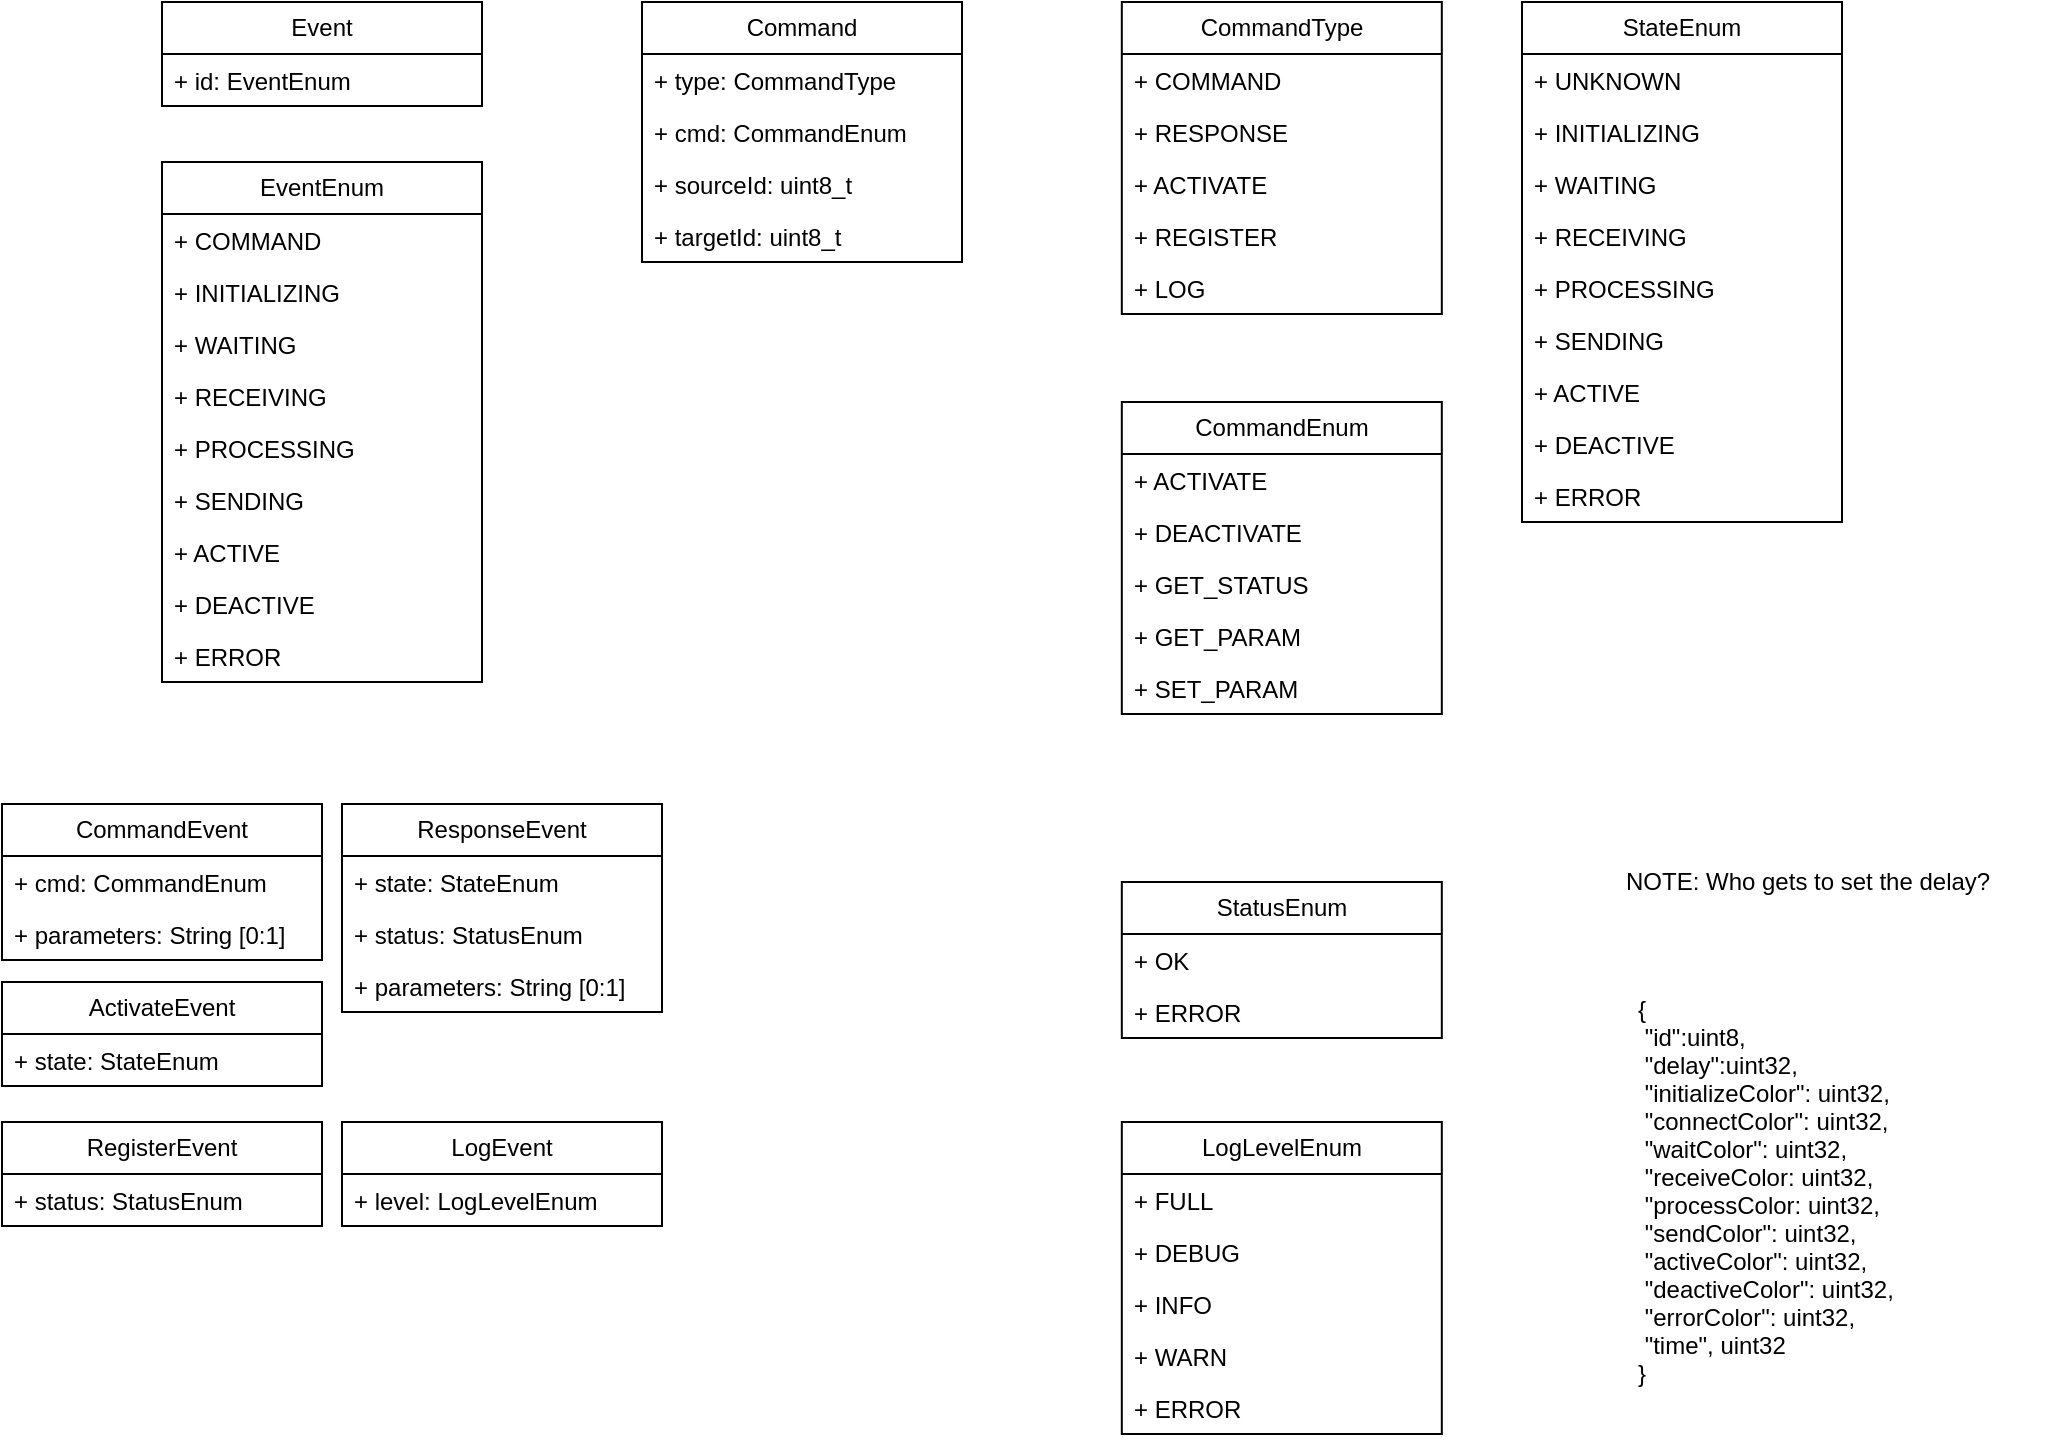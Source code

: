 <mxfile version="22.1.5" type="device" pages="2">
  <diagram name="Activity Diagram" id="RTFwf7E1RAXdcSx1h-v_">
    <mxGraphModel dx="2534" dy="758" grid="1" gridSize="10" guides="1" tooltips="1" connect="1" arrows="1" fold="1" page="1" pageScale="1" pageWidth="1100" pageHeight="850" math="0" shadow="0">
      <root>
        <mxCell id="0" />
        <mxCell id="1" parent="0" />
        <mxCell id="K3mfSrQQHxc03Eo-CHQK-14" value="Event" style="swimlane;fontStyle=0;childLayout=stackLayout;horizontal=1;startSize=26;fillColor=none;horizontalStack=0;resizeParent=1;resizeParentMax=0;resizeLast=0;collapsible=1;marginBottom=0;whiteSpace=wrap;html=1;" parent="1" vertex="1">
          <mxGeometry x="-960" y="40" width="160" height="52" as="geometry" />
        </mxCell>
        <mxCell id="K3mfSrQQHxc03Eo-CHQK-20" value="+ id: EventEnum" style="text;strokeColor=none;fillColor=none;align=left;verticalAlign=top;spacingLeft=4;spacingRight=4;overflow=hidden;rotatable=0;points=[[0,0.5],[1,0.5]];portConstraint=eastwest;whiteSpace=wrap;html=1;" parent="K3mfSrQQHxc03Eo-CHQK-14" vertex="1">
          <mxGeometry y="26" width="160" height="26" as="geometry" />
        </mxCell>
        <mxCell id="FinxeGzo8Nr8ZpXYiyN9-1" value="CommandEnum" style="swimlane;fontStyle=0;childLayout=stackLayout;horizontal=1;startSize=26;fillColor=none;horizontalStack=0;resizeParent=1;resizeParentMax=0;resizeLast=0;collapsible=1;marginBottom=0;whiteSpace=wrap;html=1;" parent="1" vertex="1">
          <mxGeometry x="-480.09" y="240" width="160" height="156" as="geometry" />
        </mxCell>
        <mxCell id="FinxeGzo8Nr8ZpXYiyN9-2" value="+ ACTIVATE" style="text;strokeColor=none;fillColor=none;align=left;verticalAlign=top;spacingLeft=4;spacingRight=4;overflow=hidden;rotatable=0;points=[[0,0.5],[1,0.5]];portConstraint=eastwest;whiteSpace=wrap;html=1;" parent="FinxeGzo8Nr8ZpXYiyN9-1" vertex="1">
          <mxGeometry y="26" width="160" height="26" as="geometry" />
        </mxCell>
        <mxCell id="FinxeGzo8Nr8ZpXYiyN9-3" value="+ DEACTIVATE" style="text;strokeColor=none;fillColor=none;align=left;verticalAlign=top;spacingLeft=4;spacingRight=4;overflow=hidden;rotatable=0;points=[[0,0.5],[1,0.5]];portConstraint=eastwest;whiteSpace=wrap;html=1;" parent="FinxeGzo8Nr8ZpXYiyN9-1" vertex="1">
          <mxGeometry y="52" width="160" height="26" as="geometry" />
        </mxCell>
        <mxCell id="FinxeGzo8Nr8ZpXYiyN9-6" value="+ GET_STATUS" style="text;strokeColor=none;fillColor=none;align=left;verticalAlign=top;spacingLeft=4;spacingRight=4;overflow=hidden;rotatable=0;points=[[0,0.5],[1,0.5]];portConstraint=eastwest;whiteSpace=wrap;html=1;" parent="FinxeGzo8Nr8ZpXYiyN9-1" vertex="1">
          <mxGeometry y="78" width="160" height="26" as="geometry" />
        </mxCell>
        <mxCell id="GcfKxrnEfiKcec7JN6fZ-2" value="+ GET_PARAM" style="text;strokeColor=none;fillColor=none;align=left;verticalAlign=top;spacingLeft=4;spacingRight=4;overflow=hidden;rotatable=0;points=[[0,0.5],[1,0.5]];portConstraint=eastwest;whiteSpace=wrap;html=1;" parent="FinxeGzo8Nr8ZpXYiyN9-1" vertex="1">
          <mxGeometry y="104" width="160" height="26" as="geometry" />
        </mxCell>
        <mxCell id="GcfKxrnEfiKcec7JN6fZ-3" value="+ SET_PARAM" style="text;strokeColor=none;fillColor=none;align=left;verticalAlign=top;spacingLeft=4;spacingRight=4;overflow=hidden;rotatable=0;points=[[0,0.5],[1,0.5]];portConstraint=eastwest;whiteSpace=wrap;html=1;" parent="FinxeGzo8Nr8ZpXYiyN9-1" vertex="1">
          <mxGeometry y="130" width="160" height="26" as="geometry" />
        </mxCell>
        <mxCell id="FinxeGzo8Nr8ZpXYiyN9-10" value="Command" style="swimlane;fontStyle=0;childLayout=stackLayout;horizontal=1;startSize=26;fillColor=none;horizontalStack=0;resizeParent=1;resizeParentMax=0;resizeLast=0;collapsible=1;marginBottom=0;whiteSpace=wrap;html=1;" parent="1" vertex="1">
          <mxGeometry x="-720" y="40" width="160" height="130" as="geometry" />
        </mxCell>
        <mxCell id="FinxeGzo8Nr8ZpXYiyN9-12" value="+ type: CommandType" style="text;strokeColor=none;fillColor=none;align=left;verticalAlign=top;spacingLeft=4;spacingRight=4;overflow=hidden;rotatable=0;points=[[0,0.5],[1,0.5]];portConstraint=eastwest;whiteSpace=wrap;html=1;" parent="FinxeGzo8Nr8ZpXYiyN9-10" vertex="1">
          <mxGeometry y="26" width="160" height="26" as="geometry" />
        </mxCell>
        <mxCell id="HNbdhI3l8QfnAUlDoGs7-8" value="+ cmd: CommandEnum" style="text;strokeColor=none;fillColor=none;align=left;verticalAlign=top;spacingLeft=4;spacingRight=4;overflow=hidden;rotatable=0;points=[[0,0.5],[1,0.5]];portConstraint=eastwest;whiteSpace=wrap;html=1;" vertex="1" parent="FinxeGzo8Nr8ZpXYiyN9-10">
          <mxGeometry y="52" width="160" height="26" as="geometry" />
        </mxCell>
        <mxCell id="zYUqSaTvJkKiBZT67gLf-1" value="+ sourceId: uint8_t" style="text;strokeColor=none;fillColor=none;align=left;verticalAlign=top;spacingLeft=4;spacingRight=4;overflow=hidden;rotatable=0;points=[[0,0.5],[1,0.5]];portConstraint=eastwest;whiteSpace=wrap;html=1;" parent="FinxeGzo8Nr8ZpXYiyN9-10" vertex="1">
          <mxGeometry y="78" width="160" height="26" as="geometry" />
        </mxCell>
        <mxCell id="fL1wEJ1RvhcCoMb1Bz10-5" value="+ targetId: uint8_t" style="text;strokeColor=none;fillColor=none;align=left;verticalAlign=top;spacingLeft=4;spacingRight=4;overflow=hidden;rotatable=0;points=[[0,0.5],[1,0.5]];portConstraint=eastwest;whiteSpace=wrap;html=1;" parent="FinxeGzo8Nr8ZpXYiyN9-10" vertex="1">
          <mxGeometry y="104" width="160" height="26" as="geometry" />
        </mxCell>
        <mxCell id="ST6GdWsCr2gP460fdf3B-31" value="ResponseEvent" style="swimlane;fontStyle=0;childLayout=stackLayout;horizontal=1;startSize=26;fillColor=none;horizontalStack=0;resizeParent=1;resizeParentMax=0;resizeLast=0;collapsible=1;marginBottom=0;whiteSpace=wrap;html=1;" parent="1" vertex="1">
          <mxGeometry x="-870" y="441" width="160" height="104" as="geometry" />
        </mxCell>
        <mxCell id="zYUqSaTvJkKiBZT67gLf-24" value="+ state: StateEnum" style="text;strokeColor=none;fillColor=none;align=left;verticalAlign=top;spacingLeft=4;spacingRight=4;overflow=hidden;rotatable=0;points=[[0,0.5],[1,0.5]];portConstraint=eastwest;whiteSpace=wrap;html=1;" parent="ST6GdWsCr2gP460fdf3B-31" vertex="1">
          <mxGeometry y="26" width="160" height="26" as="geometry" />
        </mxCell>
        <mxCell id="ST6GdWsCr2gP460fdf3B-33" value="+ status: StatusEnum" style="text;strokeColor=none;fillColor=none;align=left;verticalAlign=top;spacingLeft=4;spacingRight=4;overflow=hidden;rotatable=0;points=[[0,0.5],[1,0.5]];portConstraint=eastwest;whiteSpace=wrap;html=1;" parent="ST6GdWsCr2gP460fdf3B-31" vertex="1">
          <mxGeometry y="52" width="160" height="26" as="geometry" />
        </mxCell>
        <mxCell id="AkwDV1wVAz9V48f7YbI_-3" value="+ parameters: String [0:1]" style="text;strokeColor=none;fillColor=none;align=left;verticalAlign=top;spacingLeft=4;spacingRight=4;overflow=hidden;rotatable=0;points=[[0,0.5],[1,0.5]];portConstraint=eastwest;whiteSpace=wrap;html=1;" parent="ST6GdWsCr2gP460fdf3B-31" vertex="1">
          <mxGeometry y="78" width="160" height="26" as="geometry" />
        </mxCell>
        <mxCell id="ILnxajpmIuoso9dxqvm_-10" value="StatusEnum" style="swimlane;fontStyle=0;childLayout=stackLayout;horizontal=1;startSize=26;fillColor=none;horizontalStack=0;resizeParent=1;resizeParentMax=0;resizeLast=0;collapsible=1;marginBottom=0;whiteSpace=wrap;html=1;" parent="1" vertex="1">
          <mxGeometry x="-480.09" y="480" width="160" height="78" as="geometry" />
        </mxCell>
        <mxCell id="ILnxajpmIuoso9dxqvm_-11" value="+ OK" style="text;strokeColor=none;fillColor=none;align=left;verticalAlign=top;spacingLeft=4;spacingRight=4;overflow=hidden;rotatable=0;points=[[0,0.5],[1,0.5]];portConstraint=eastwest;whiteSpace=wrap;html=1;" parent="ILnxajpmIuoso9dxqvm_-10" vertex="1">
          <mxGeometry y="26" width="160" height="26" as="geometry" />
        </mxCell>
        <mxCell id="ILnxajpmIuoso9dxqvm_-12" value="+ ERROR" style="text;strokeColor=none;fillColor=none;align=left;verticalAlign=top;spacingLeft=4;spacingRight=4;overflow=hidden;rotatable=0;points=[[0,0.5],[1,0.5]];portConstraint=eastwest;whiteSpace=wrap;html=1;" parent="ILnxajpmIuoso9dxqvm_-10" vertex="1">
          <mxGeometry y="52" width="160" height="26" as="geometry" />
        </mxCell>
        <mxCell id="ILnxajpmIuoso9dxqvm_-21" value="LogEvent" style="swimlane;fontStyle=0;childLayout=stackLayout;horizontal=1;startSize=26;fillColor=none;horizontalStack=0;resizeParent=1;resizeParentMax=0;resizeLast=0;collapsible=1;marginBottom=0;whiteSpace=wrap;html=1;" parent="1" vertex="1">
          <mxGeometry x="-870" y="600" width="160" height="52" as="geometry" />
        </mxCell>
        <mxCell id="ILnxajpmIuoso9dxqvm_-22" value="+ level: LogLevelEnum" style="text;strokeColor=none;fillColor=none;align=left;verticalAlign=top;spacingLeft=4;spacingRight=4;overflow=hidden;rotatable=0;points=[[0,0.5],[1,0.5]];portConstraint=eastwest;whiteSpace=wrap;html=1;" parent="ILnxajpmIuoso9dxqvm_-21" vertex="1">
          <mxGeometry y="26" width="160" height="26" as="geometry" />
        </mxCell>
        <mxCell id="ILnxajpmIuoso9dxqvm_-40" value="RegisterEvent" style="swimlane;fontStyle=0;childLayout=stackLayout;horizontal=1;startSize=26;fillColor=none;horizontalStack=0;resizeParent=1;resizeParentMax=0;resizeLast=0;collapsible=1;marginBottom=0;whiteSpace=wrap;html=1;" parent="1" vertex="1">
          <mxGeometry x="-1040" y="600" width="160" height="52" as="geometry" />
        </mxCell>
        <mxCell id="ILnxajpmIuoso9dxqvm_-41" value="+ status: StatusEnum" style="text;strokeColor=none;fillColor=none;align=left;verticalAlign=top;spacingLeft=4;spacingRight=4;overflow=hidden;rotatable=0;points=[[0,0.5],[1,0.5]];portConstraint=eastwest;whiteSpace=wrap;html=1;" parent="ILnxajpmIuoso9dxqvm_-40" vertex="1">
          <mxGeometry y="26" width="160" height="26" as="geometry" />
        </mxCell>
        <mxCell id="ILnxajpmIuoso9dxqvm_-44" value="NOTE: Who gets to set the delay?" style="text;html=1;strokeColor=none;fillColor=none;align=left;verticalAlign=middle;whiteSpace=wrap;rounded=0;" parent="1" vertex="1">
          <mxGeometry x="-230" y="460" width="220" height="40" as="geometry" />
        </mxCell>
        <mxCell id="zYUqSaTvJkKiBZT67gLf-9" value="LogLevelEnum" style="swimlane;fontStyle=0;childLayout=stackLayout;horizontal=1;startSize=26;fillColor=none;horizontalStack=0;resizeParent=1;resizeParentMax=0;resizeLast=0;collapsible=1;marginBottom=0;whiteSpace=wrap;html=1;" parent="1" vertex="1">
          <mxGeometry x="-480.09" y="600" width="160" height="156" as="geometry" />
        </mxCell>
        <mxCell id="zYUqSaTvJkKiBZT67gLf-10" value="+ FULL" style="text;strokeColor=none;fillColor=none;align=left;verticalAlign=top;spacingLeft=4;spacingRight=4;overflow=hidden;rotatable=0;points=[[0,0.5],[1,0.5]];portConstraint=eastwest;whiteSpace=wrap;html=1;" parent="zYUqSaTvJkKiBZT67gLf-9" vertex="1">
          <mxGeometry y="26" width="160" height="26" as="geometry" />
        </mxCell>
        <mxCell id="zYUqSaTvJkKiBZT67gLf-11" value="+ DEBUG" style="text;strokeColor=none;fillColor=none;align=left;verticalAlign=top;spacingLeft=4;spacingRight=4;overflow=hidden;rotatable=0;points=[[0,0.5],[1,0.5]];portConstraint=eastwest;whiteSpace=wrap;html=1;" parent="zYUqSaTvJkKiBZT67gLf-9" vertex="1">
          <mxGeometry y="52" width="160" height="26" as="geometry" />
        </mxCell>
        <mxCell id="zYUqSaTvJkKiBZT67gLf-12" value="+ INFO" style="text;strokeColor=none;fillColor=none;align=left;verticalAlign=top;spacingLeft=4;spacingRight=4;overflow=hidden;rotatable=0;points=[[0,0.5],[1,0.5]];portConstraint=eastwest;whiteSpace=wrap;html=1;" parent="zYUqSaTvJkKiBZT67gLf-9" vertex="1">
          <mxGeometry y="78" width="160" height="26" as="geometry" />
        </mxCell>
        <mxCell id="zYUqSaTvJkKiBZT67gLf-13" value="+ WARN" style="text;strokeColor=none;fillColor=none;align=left;verticalAlign=top;spacingLeft=4;spacingRight=4;overflow=hidden;rotatable=0;points=[[0,0.5],[1,0.5]];portConstraint=eastwest;whiteSpace=wrap;html=1;" parent="zYUqSaTvJkKiBZT67gLf-9" vertex="1">
          <mxGeometry y="104" width="160" height="26" as="geometry" />
        </mxCell>
        <mxCell id="zYUqSaTvJkKiBZT67gLf-14" value="+ ERROR" style="text;strokeColor=none;fillColor=none;align=left;verticalAlign=top;spacingLeft=4;spacingRight=4;overflow=hidden;rotatable=0;points=[[0,0.5],[1,0.5]];portConstraint=eastwest;whiteSpace=wrap;html=1;" parent="zYUqSaTvJkKiBZT67gLf-9" vertex="1">
          <mxGeometry y="130" width="160" height="26" as="geometry" />
        </mxCell>
        <mxCell id="zYUqSaTvJkKiBZT67gLf-18" value="StateEnum" style="swimlane;fontStyle=0;childLayout=stackLayout;horizontal=1;startSize=26;fillColor=none;horizontalStack=0;resizeParent=1;resizeParentMax=0;resizeLast=0;collapsible=1;marginBottom=0;whiteSpace=wrap;html=1;" parent="1" vertex="1">
          <mxGeometry x="-280" y="40" width="160" height="260" as="geometry" />
        </mxCell>
        <mxCell id="zYUqSaTvJkKiBZT67gLf-28" value="+ UNKNOWN" style="text;strokeColor=none;fillColor=none;align=left;verticalAlign=top;spacingLeft=4;spacingRight=4;overflow=hidden;rotatable=0;points=[[0,0.5],[1,0.5]];portConstraint=eastwest;whiteSpace=wrap;html=1;" parent="zYUqSaTvJkKiBZT67gLf-18" vertex="1">
          <mxGeometry y="26" width="160" height="26" as="geometry" />
        </mxCell>
        <mxCell id="zYUqSaTvJkKiBZT67gLf-31" value="+ INITIALIZING" style="text;strokeColor=none;fillColor=none;align=left;verticalAlign=top;spacingLeft=4;spacingRight=4;overflow=hidden;rotatable=0;points=[[0,0.5],[1,0.5]];portConstraint=eastwest;whiteSpace=wrap;html=1;" parent="zYUqSaTvJkKiBZT67gLf-18" vertex="1">
          <mxGeometry y="52" width="160" height="26" as="geometry" />
        </mxCell>
        <mxCell id="zYUqSaTvJkKiBZT67gLf-30" value="+ WAITING" style="text;strokeColor=none;fillColor=none;align=left;verticalAlign=top;spacingLeft=4;spacingRight=4;overflow=hidden;rotatable=0;points=[[0,0.5],[1,0.5]];portConstraint=eastwest;whiteSpace=wrap;html=1;" parent="zYUqSaTvJkKiBZT67gLf-18" vertex="1">
          <mxGeometry y="78" width="160" height="26" as="geometry" />
        </mxCell>
        <mxCell id="tBhR6bgnvajSY74NRONP-8" value="+ RECEIVING" style="text;strokeColor=none;fillColor=none;align=left;verticalAlign=top;spacingLeft=4;spacingRight=4;overflow=hidden;rotatable=0;points=[[0,0.5],[1,0.5]];portConstraint=eastwest;whiteSpace=wrap;html=1;" parent="zYUqSaTvJkKiBZT67gLf-18" vertex="1">
          <mxGeometry y="104" width="160" height="26" as="geometry" />
        </mxCell>
        <mxCell id="AkwDV1wVAz9V48f7YbI_-4" value="+ PROCESSING" style="text;strokeColor=none;fillColor=none;align=left;verticalAlign=top;spacingLeft=4;spacingRight=4;overflow=hidden;rotatable=0;points=[[0,0.5],[1,0.5]];portConstraint=eastwest;whiteSpace=wrap;html=1;" parent="zYUqSaTvJkKiBZT67gLf-18" vertex="1">
          <mxGeometry y="130" width="160" height="26" as="geometry" />
        </mxCell>
        <mxCell id="AkwDV1wVAz9V48f7YbI_-2" value="+ SENDING" style="text;strokeColor=none;fillColor=none;align=left;verticalAlign=top;spacingLeft=4;spacingRight=4;overflow=hidden;rotatable=0;points=[[0,0.5],[1,0.5]];portConstraint=eastwest;whiteSpace=wrap;html=1;" parent="zYUqSaTvJkKiBZT67gLf-18" vertex="1">
          <mxGeometry y="156" width="160" height="26" as="geometry" />
        </mxCell>
        <mxCell id="zYUqSaTvJkKiBZT67gLf-19" value="+ ACTIVE" style="text;strokeColor=none;fillColor=none;align=left;verticalAlign=top;spacingLeft=4;spacingRight=4;overflow=hidden;rotatable=0;points=[[0,0.5],[1,0.5]];portConstraint=eastwest;whiteSpace=wrap;html=1;" parent="zYUqSaTvJkKiBZT67gLf-18" vertex="1">
          <mxGeometry y="182" width="160" height="26" as="geometry" />
        </mxCell>
        <mxCell id="zYUqSaTvJkKiBZT67gLf-20" value="+ DEACTIVE" style="text;strokeColor=none;fillColor=none;align=left;verticalAlign=top;spacingLeft=4;spacingRight=4;overflow=hidden;rotatable=0;points=[[0,0.5],[1,0.5]];portConstraint=eastwest;whiteSpace=wrap;html=1;" parent="zYUqSaTvJkKiBZT67gLf-18" vertex="1">
          <mxGeometry y="208" width="160" height="26" as="geometry" />
        </mxCell>
        <mxCell id="zYUqSaTvJkKiBZT67gLf-29" value="+ ERROR" style="text;strokeColor=none;fillColor=none;align=left;verticalAlign=top;spacingLeft=4;spacingRight=4;overflow=hidden;rotatable=0;points=[[0,0.5],[1,0.5]];portConstraint=eastwest;whiteSpace=wrap;html=1;" parent="zYUqSaTvJkKiBZT67gLf-18" vertex="1">
          <mxGeometry y="234" width="160" height="26" as="geometry" />
        </mxCell>
        <mxCell id="zYUqSaTvJkKiBZT67gLf-27" value="{&#xa; &quot;id&quot;:uint8,&#xa; &quot;delay&quot;:uint32,&#xa; &quot;initializeColor&quot;: uint32,&#xa; &quot;connectColor&quot;: uint32,&#xa; &quot;waitColor&quot;: uint32,&#xa; &quot;receiveColor: uint32,&#xa; &quot;processColor: uint32,&#xa; &quot;sendColor&quot;: uint32,&#xa; &quot;activeColor&quot;: uint32,&#xa; &quot;deactiveColor&quot;: uint32,&#xa; &quot;errorColor&quot;: uint32,&#xa; &quot;time&quot;, uint32&#xa;}" style="text;strokeColor=none;fillColor=none;align=left;verticalAlign=top;rounded=0;labelBorderColor=none;spacingRight=6;spacingLeft=6;" parent="1" vertex="1">
          <mxGeometry x="-230" y="530" width="160" height="220" as="geometry" />
        </mxCell>
        <mxCell id="tBhR6bgnvajSY74NRONP-2" value="ActivateEvent" style="swimlane;fontStyle=0;childLayout=stackLayout;horizontal=1;startSize=26;fillColor=none;horizontalStack=0;resizeParent=1;resizeParentMax=0;resizeLast=0;collapsible=1;marginBottom=0;whiteSpace=wrap;html=1;" parent="1" vertex="1">
          <mxGeometry x="-1040" y="530" width="160" height="52" as="geometry" />
        </mxCell>
        <mxCell id="tBhR6bgnvajSY74NRONP-4" value="+ state: StateEnum" style="text;strokeColor=none;fillColor=none;align=left;verticalAlign=top;spacingLeft=4;spacingRight=4;overflow=hidden;rotatable=0;points=[[0,0.5],[1,0.5]];portConstraint=eastwest;whiteSpace=wrap;html=1;" parent="tBhR6bgnvajSY74NRONP-2" vertex="1">
          <mxGeometry y="26" width="160" height="26" as="geometry" />
        </mxCell>
        <mxCell id="fL1wEJ1RvhcCoMb1Bz10-2" value="CommandEvent" style="swimlane;fontStyle=0;childLayout=stackLayout;horizontal=1;startSize=26;fillColor=none;horizontalStack=0;resizeParent=1;resizeParentMax=0;resizeLast=0;collapsible=1;marginBottom=0;whiteSpace=wrap;html=1;" parent="1" vertex="1">
          <mxGeometry x="-1040" y="441" width="160" height="78" as="geometry" />
        </mxCell>
        <mxCell id="fL1wEJ1RvhcCoMb1Bz10-3" value="+ cmd: CommandEnum" style="text;strokeColor=none;fillColor=none;align=left;verticalAlign=top;spacingLeft=4;spacingRight=4;overflow=hidden;rotatable=0;points=[[0,0.5],[1,0.5]];portConstraint=eastwest;whiteSpace=wrap;html=1;" parent="fL1wEJ1RvhcCoMb1Bz10-2" vertex="1">
          <mxGeometry y="26" width="160" height="26" as="geometry" />
        </mxCell>
        <mxCell id="fL1wEJ1RvhcCoMb1Bz10-4" value="+ parameters: String [0:1]" style="text;strokeColor=none;fillColor=none;align=left;verticalAlign=top;spacingLeft=4;spacingRight=4;overflow=hidden;rotatable=0;points=[[0,0.5],[1,0.5]];portConstraint=eastwest;whiteSpace=wrap;html=1;" parent="fL1wEJ1RvhcCoMb1Bz10-2" vertex="1">
          <mxGeometry y="52" width="160" height="26" as="geometry" />
        </mxCell>
        <mxCell id="HNbdhI3l8QfnAUlDoGs7-1" value="CommandType" style="swimlane;fontStyle=0;childLayout=stackLayout;horizontal=1;startSize=26;fillColor=none;horizontalStack=0;resizeParent=1;resizeParentMax=0;resizeLast=0;collapsible=1;marginBottom=0;whiteSpace=wrap;html=1;" vertex="1" parent="1">
          <mxGeometry x="-480.09" y="40" width="160" height="156" as="geometry" />
        </mxCell>
        <mxCell id="HNbdhI3l8QfnAUlDoGs7-2" value="+ COMMAND" style="text;strokeColor=none;fillColor=none;align=left;verticalAlign=top;spacingLeft=4;spacingRight=4;overflow=hidden;rotatable=0;points=[[0,0.5],[1,0.5]];portConstraint=eastwest;whiteSpace=wrap;html=1;" vertex="1" parent="HNbdhI3l8QfnAUlDoGs7-1">
          <mxGeometry y="26" width="160" height="26" as="geometry" />
        </mxCell>
        <mxCell id="HNbdhI3l8QfnAUlDoGs7-3" value="+ RESPONSE" style="text;strokeColor=none;fillColor=none;align=left;verticalAlign=top;spacingLeft=4;spacingRight=4;overflow=hidden;rotatable=0;points=[[0,0.5],[1,0.5]];portConstraint=eastwest;whiteSpace=wrap;html=1;" vertex="1" parent="HNbdhI3l8QfnAUlDoGs7-1">
          <mxGeometry y="52" width="160" height="26" as="geometry" />
        </mxCell>
        <mxCell id="HNbdhI3l8QfnAUlDoGs7-4" value="+ ACTIVATE" style="text;strokeColor=none;fillColor=none;align=left;verticalAlign=top;spacingLeft=4;spacingRight=4;overflow=hidden;rotatable=0;points=[[0,0.5],[1,0.5]];portConstraint=eastwest;whiteSpace=wrap;html=1;" vertex="1" parent="HNbdhI3l8QfnAUlDoGs7-1">
          <mxGeometry y="78" width="160" height="26" as="geometry" />
        </mxCell>
        <mxCell id="HNbdhI3l8QfnAUlDoGs7-5" value="+ REGISTER" style="text;strokeColor=none;fillColor=none;align=left;verticalAlign=top;spacingLeft=4;spacingRight=4;overflow=hidden;rotatable=0;points=[[0,0.5],[1,0.5]];portConstraint=eastwest;whiteSpace=wrap;html=1;" vertex="1" parent="HNbdhI3l8QfnAUlDoGs7-1">
          <mxGeometry y="104" width="160" height="26" as="geometry" />
        </mxCell>
        <mxCell id="HNbdhI3l8QfnAUlDoGs7-6" value="+ LOG" style="text;strokeColor=none;fillColor=none;align=left;verticalAlign=top;spacingLeft=4;spacingRight=4;overflow=hidden;rotatable=0;points=[[0,0.5],[1,0.5]];portConstraint=eastwest;whiteSpace=wrap;html=1;" vertex="1" parent="HNbdhI3l8QfnAUlDoGs7-1">
          <mxGeometry y="130" width="160" height="26" as="geometry" />
        </mxCell>
        <mxCell id="HNbdhI3l8QfnAUlDoGs7-9" value="EventEnum" style="swimlane;fontStyle=0;childLayout=stackLayout;horizontal=1;startSize=26;fillColor=none;horizontalStack=0;resizeParent=1;resizeParentMax=0;resizeLast=0;collapsible=1;marginBottom=0;whiteSpace=wrap;html=1;" vertex="1" parent="1">
          <mxGeometry x="-960" y="120" width="160" height="260" as="geometry" />
        </mxCell>
        <mxCell id="HNbdhI3l8QfnAUlDoGs7-19" value="+ COMMAND" style="text;strokeColor=none;fillColor=none;align=left;verticalAlign=top;spacingLeft=4;spacingRight=4;overflow=hidden;rotatable=0;points=[[0,0.5],[1,0.5]];portConstraint=eastwest;whiteSpace=wrap;html=1;" vertex="1" parent="HNbdhI3l8QfnAUlDoGs7-9">
          <mxGeometry y="26" width="160" height="26" as="geometry" />
        </mxCell>
        <mxCell id="HNbdhI3l8QfnAUlDoGs7-11" value="+ INITIALIZING" style="text;strokeColor=none;fillColor=none;align=left;verticalAlign=top;spacingLeft=4;spacingRight=4;overflow=hidden;rotatable=0;points=[[0,0.5],[1,0.5]];portConstraint=eastwest;whiteSpace=wrap;html=1;" vertex="1" parent="HNbdhI3l8QfnAUlDoGs7-9">
          <mxGeometry y="52" width="160" height="26" as="geometry" />
        </mxCell>
        <mxCell id="HNbdhI3l8QfnAUlDoGs7-12" value="+ WAITING" style="text;strokeColor=none;fillColor=none;align=left;verticalAlign=top;spacingLeft=4;spacingRight=4;overflow=hidden;rotatable=0;points=[[0,0.5],[1,0.5]];portConstraint=eastwest;whiteSpace=wrap;html=1;" vertex="1" parent="HNbdhI3l8QfnAUlDoGs7-9">
          <mxGeometry y="78" width="160" height="26" as="geometry" />
        </mxCell>
        <mxCell id="HNbdhI3l8QfnAUlDoGs7-13" value="+ RECEIVING" style="text;strokeColor=none;fillColor=none;align=left;verticalAlign=top;spacingLeft=4;spacingRight=4;overflow=hidden;rotatable=0;points=[[0,0.5],[1,0.5]];portConstraint=eastwest;whiteSpace=wrap;html=1;" vertex="1" parent="HNbdhI3l8QfnAUlDoGs7-9">
          <mxGeometry y="104" width="160" height="26" as="geometry" />
        </mxCell>
        <mxCell id="HNbdhI3l8QfnAUlDoGs7-14" value="+ PROCESSING" style="text;strokeColor=none;fillColor=none;align=left;verticalAlign=top;spacingLeft=4;spacingRight=4;overflow=hidden;rotatable=0;points=[[0,0.5],[1,0.5]];portConstraint=eastwest;whiteSpace=wrap;html=1;" vertex="1" parent="HNbdhI3l8QfnAUlDoGs7-9">
          <mxGeometry y="130" width="160" height="26" as="geometry" />
        </mxCell>
        <mxCell id="HNbdhI3l8QfnAUlDoGs7-15" value="+ SENDING" style="text;strokeColor=none;fillColor=none;align=left;verticalAlign=top;spacingLeft=4;spacingRight=4;overflow=hidden;rotatable=0;points=[[0,0.5],[1,0.5]];portConstraint=eastwest;whiteSpace=wrap;html=1;" vertex="1" parent="HNbdhI3l8QfnAUlDoGs7-9">
          <mxGeometry y="156" width="160" height="26" as="geometry" />
        </mxCell>
        <mxCell id="HNbdhI3l8QfnAUlDoGs7-16" value="+ ACTIVE" style="text;strokeColor=none;fillColor=none;align=left;verticalAlign=top;spacingLeft=4;spacingRight=4;overflow=hidden;rotatable=0;points=[[0,0.5],[1,0.5]];portConstraint=eastwest;whiteSpace=wrap;html=1;" vertex="1" parent="HNbdhI3l8QfnAUlDoGs7-9">
          <mxGeometry y="182" width="160" height="26" as="geometry" />
        </mxCell>
        <mxCell id="HNbdhI3l8QfnAUlDoGs7-17" value="+ DEACTIVE" style="text;strokeColor=none;fillColor=none;align=left;verticalAlign=top;spacingLeft=4;spacingRight=4;overflow=hidden;rotatable=0;points=[[0,0.5],[1,0.5]];portConstraint=eastwest;whiteSpace=wrap;html=1;" vertex="1" parent="HNbdhI3l8QfnAUlDoGs7-9">
          <mxGeometry y="208" width="160" height="26" as="geometry" />
        </mxCell>
        <mxCell id="HNbdhI3l8QfnAUlDoGs7-18" value="+ ERROR" style="text;strokeColor=none;fillColor=none;align=left;verticalAlign=top;spacingLeft=4;spacingRight=4;overflow=hidden;rotatable=0;points=[[0,0.5],[1,0.5]];portConstraint=eastwest;whiteSpace=wrap;html=1;" vertex="1" parent="HNbdhI3l8QfnAUlDoGs7-9">
          <mxGeometry y="234" width="160" height="26" as="geometry" />
        </mxCell>
      </root>
    </mxGraphModel>
  </diagram>
  <diagram id="bUcqwHQh8xdU21RP1WPb" name="Lifecycle State">
    <mxGraphModel dx="1434" dy="758" grid="1" gridSize="10" guides="1" tooltips="1" connect="1" arrows="1" fold="1" page="1" pageScale="1" pageWidth="1100" pageHeight="850" math="0" shadow="0">
      <root>
        <mxCell id="0" />
        <mxCell id="1" parent="0" />
        <mxCell id="4sm2BneQWzwdN2eYWoRE-1" value="Power Up" style="strokeWidth=2;html=1;shape=mxgraph.flowchart.start_2;whiteSpace=wrap;" parent="1" vertex="1">
          <mxGeometry x="160" y="200" width="80" height="80" as="geometry" />
        </mxCell>
        <mxCell id="4sm2BneQWzwdN2eYWoRE-2" value="Initializing" style="strokeWidth=2;html=1;shape=mxgraph.flowchart.start_2;whiteSpace=wrap;" parent="1" vertex="1">
          <mxGeometry x="280" y="200" width="80" height="80" as="geometry" />
        </mxCell>
        <mxCell id="4sm2BneQWzwdN2eYWoRE-3" value="Connecting" style="strokeWidth=2;html=1;shape=mxgraph.flowchart.start_2;whiteSpace=wrap;" parent="1" vertex="1">
          <mxGeometry x="400" y="200" width="80" height="80" as="geometry" />
        </mxCell>
        <mxCell id="4sm2BneQWzwdN2eYWoRE-4" value="Waiting" style="strokeWidth=2;html=1;shape=mxgraph.flowchart.start_2;whiteSpace=wrap;" parent="1" vertex="1">
          <mxGeometry x="520" y="200" width="80" height="80" as="geometry" />
        </mxCell>
        <mxCell id="4sm2BneQWzwdN2eYWoRE-5" value="Decode" style="strokeWidth=2;html=1;shape=mxgraph.flowchart.start_2;whiteSpace=wrap;" parent="1" vertex="1">
          <mxGeometry x="640" y="200" width="80" height="80" as="geometry" />
        </mxCell>
        <mxCell id="5pIZeGJ3J2XLWlv6CIlE-3" value="" style="edgeStyle=orthogonalEdgeStyle;rounded=0;orthogonalLoop=1;jettySize=auto;html=1;" parent="1" source="4sm2BneQWzwdN2eYWoRE-6" target="5pIZeGJ3J2XLWlv6CIlE-2" edge="1">
          <mxGeometry relative="1" as="geometry" />
        </mxCell>
        <mxCell id="4sm2BneQWzwdN2eYWoRE-6" value="Processing" style="strokeWidth=2;html=1;shape=mxgraph.flowchart.start_2;whiteSpace=wrap;" parent="1" vertex="1">
          <mxGeometry x="760" y="200" width="80" height="80" as="geometry" />
        </mxCell>
        <mxCell id="4sm2BneQWzwdN2eYWoRE-7" value="" style="curved=1;endArrow=classic;html=1;rounded=0;exitX=1;exitY=0.5;exitDx=0;exitDy=0;exitPerimeter=0;entryX=0;entryY=0.5;entryDx=0;entryDy=0;entryPerimeter=0;edgeStyle=orthogonalEdgeStyle;" parent="1" source="4sm2BneQWzwdN2eYWoRE-1" target="4sm2BneQWzwdN2eYWoRE-2" edge="1">
          <mxGeometry width="50" height="50" relative="1" as="geometry">
            <mxPoint x="220" y="130" as="sourcePoint" />
            <mxPoint x="270" y="80" as="targetPoint" />
          </mxGeometry>
        </mxCell>
        <mxCell id="4sm2BneQWzwdN2eYWoRE-10" value="" style="curved=1;endArrow=classic;html=1;rounded=0;exitX=1;exitY=0.5;exitDx=0;exitDy=0;exitPerimeter=0;edgeStyle=orthogonalEdgeStyle;entryX=0;entryY=0.5;entryDx=0;entryDy=0;entryPerimeter=0;" parent="1" source="4sm2BneQWzwdN2eYWoRE-2" target="4sm2BneQWzwdN2eYWoRE-3" edge="1">
          <mxGeometry width="50" height="50" relative="1" as="geometry">
            <mxPoint x="320" y="200" as="sourcePoint" />
            <mxPoint x="440" y="200" as="targetPoint" />
          </mxGeometry>
        </mxCell>
        <mxCell id="4sm2BneQWzwdN2eYWoRE-11" value="" style="curved=1;endArrow=classic;html=1;rounded=0;exitX=1;exitY=0.5;exitDx=0;exitDy=0;exitPerimeter=0;edgeStyle=orthogonalEdgeStyle;entryX=0;entryY=0.5;entryDx=0;entryDy=0;entryPerimeter=0;" parent="1" source="4sm2BneQWzwdN2eYWoRE-3" target="4sm2BneQWzwdN2eYWoRE-4" edge="1">
          <mxGeometry width="50" height="50" relative="1" as="geometry">
            <mxPoint x="440" y="200" as="sourcePoint" />
            <mxPoint x="560" y="200" as="targetPoint" />
          </mxGeometry>
        </mxCell>
        <mxCell id="4sm2BneQWzwdN2eYWoRE-12" value="" style="curved=1;endArrow=classic;html=1;rounded=0;edgeStyle=orthogonalEdgeStyle;exitX=1;exitY=0.5;exitDx=0;exitDy=0;exitPerimeter=0;entryX=0;entryY=0.5;entryDx=0;entryDy=0;entryPerimeter=0;" parent="1" source="4sm2BneQWzwdN2eYWoRE-4" target="4sm2BneQWzwdN2eYWoRE-5" edge="1">
          <mxGeometry width="50" height="50" relative="1" as="geometry">
            <mxPoint x="560" y="200" as="sourcePoint" />
            <mxPoint x="680" y="200" as="targetPoint" />
          </mxGeometry>
        </mxCell>
        <mxCell id="4sm2BneQWzwdN2eYWoRE-13" value="" style="curved=1;endArrow=classic;html=1;rounded=0;edgeStyle=orthogonalEdgeStyle;exitX=1;exitY=0.5;exitDx=0;exitDy=0;exitPerimeter=0;entryX=0;entryY=0.5;entryDx=0;entryDy=0;entryPerimeter=0;" parent="1" source="4sm2BneQWzwdN2eYWoRE-5" target="4sm2BneQWzwdN2eYWoRE-6" edge="1">
          <mxGeometry width="50" height="50" relative="1" as="geometry">
            <mxPoint x="680" y="200" as="sourcePoint" />
            <mxPoint x="800" y="200" as="targetPoint" />
          </mxGeometry>
        </mxCell>
        <mxCell id="4sm2BneQWzwdN2eYWoRE-14" value="Error" style="strokeWidth=2;html=1;shape=mxgraph.flowchart.start_2;whiteSpace=wrap;" parent="1" vertex="1">
          <mxGeometry x="520" y="350" width="80" height="80" as="geometry" />
        </mxCell>
        <mxCell id="4sm2BneQWzwdN2eYWoRE-15" value="" style="endArrow=classic;html=1;rounded=0;exitX=0.5;exitY=1;exitDx=0;exitDy=0;exitPerimeter=0;entryX=0;entryY=0.5;entryDx=0;entryDy=0;entryPerimeter=0;edgeStyle=orthogonalEdgeStyle;" parent="1" source="4sm2BneQWzwdN2eYWoRE-1" target="4sm2BneQWzwdN2eYWoRE-14" edge="1">
          <mxGeometry width="50" height="50" relative="1" as="geometry">
            <mxPoint x="520" y="420" as="sourcePoint" />
            <mxPoint x="570" y="370" as="targetPoint" />
          </mxGeometry>
        </mxCell>
        <mxCell id="4sm2BneQWzwdN2eYWoRE-16" value="" style="endArrow=classic;html=1;rounded=0;exitX=0.5;exitY=1;exitDx=0;exitDy=0;exitPerimeter=0;entryX=0;entryY=0.5;entryDx=0;entryDy=0;entryPerimeter=0;edgeStyle=orthogonalEdgeStyle;" parent="1" source="4sm2BneQWzwdN2eYWoRE-2" target="4sm2BneQWzwdN2eYWoRE-14" edge="1">
          <mxGeometry width="50" height="50" relative="1" as="geometry">
            <mxPoint x="210" y="290" as="sourcePoint" />
            <mxPoint x="500" y="440" as="targetPoint" />
          </mxGeometry>
        </mxCell>
        <mxCell id="4sm2BneQWzwdN2eYWoRE-17" value="" style="endArrow=classic;html=1;rounded=0;exitX=0.5;exitY=1;exitDx=0;exitDy=0;exitPerimeter=0;entryX=0;entryY=0.5;entryDx=0;entryDy=0;entryPerimeter=0;edgeStyle=orthogonalEdgeStyle;" parent="1" source="4sm2BneQWzwdN2eYWoRE-3" target="4sm2BneQWzwdN2eYWoRE-14" edge="1">
          <mxGeometry width="50" height="50" relative="1" as="geometry">
            <mxPoint x="330" y="290" as="sourcePoint" />
            <mxPoint x="520" y="460" as="targetPoint" />
          </mxGeometry>
        </mxCell>
        <mxCell id="4sm2BneQWzwdN2eYWoRE-18" value="" style="endArrow=classic;html=1;rounded=0;exitX=0.5;exitY=1;exitDx=0;exitDy=0;exitPerimeter=0;entryX=0.5;entryY=0;entryDx=0;entryDy=0;entryPerimeter=0;" parent="1" source="4sm2BneQWzwdN2eYWoRE-4" target="4sm2BneQWzwdN2eYWoRE-14" edge="1">
          <mxGeometry width="50" height="50" relative="1" as="geometry">
            <mxPoint x="450" y="290" as="sourcePoint" />
            <mxPoint x="530" y="470" as="targetPoint" />
          </mxGeometry>
        </mxCell>
        <mxCell id="4sm2BneQWzwdN2eYWoRE-19" value="" style="endArrow=classic;html=1;rounded=0;exitX=0.5;exitY=1;exitDx=0;exitDy=0;exitPerimeter=0;entryX=1;entryY=0.5;entryDx=0;entryDy=0;entryPerimeter=0;edgeStyle=orthogonalEdgeStyle;" parent="1" source="4sm2BneQWzwdN2eYWoRE-5" target="4sm2BneQWzwdN2eYWoRE-14" edge="1">
          <mxGeometry width="50" height="50" relative="1" as="geometry">
            <mxPoint x="570" y="290" as="sourcePoint" />
            <mxPoint x="540" y="480" as="targetPoint" />
          </mxGeometry>
        </mxCell>
        <mxCell id="4sm2BneQWzwdN2eYWoRE-20" value="" style="endArrow=classic;html=1;rounded=0;entryX=1;entryY=0.5;entryDx=0;entryDy=0;entryPerimeter=0;exitX=0.5;exitY=1;exitDx=0;exitDy=0;exitPerimeter=0;edgeStyle=orthogonalEdgeStyle;" parent="1" source="4sm2BneQWzwdN2eYWoRE-6" target="4sm2BneQWzwdN2eYWoRE-14" edge="1">
          <mxGeometry width="50" height="50" relative="1" as="geometry">
            <mxPoint x="690" y="290" as="sourcePoint" />
            <mxPoint x="550" y="490" as="targetPoint" />
          </mxGeometry>
        </mxCell>
        <mxCell id="5pIZeGJ3J2XLWlv6CIlE-1" value="" style="curved=1;endArrow=classic;html=1;rounded=0;exitX=1;exitY=0.5;exitDx=0;exitDy=0;exitPerimeter=0;entryX=0.5;entryY=0;entryDx=0;entryDy=0;entryPerimeter=0;" parent="1" source="5pIZeGJ3J2XLWlv6CIlE-2" target="4sm2BneQWzwdN2eYWoRE-4" edge="1">
          <mxGeometry width="50" height="50" relative="1" as="geometry">
            <mxPoint x="490" y="280" as="sourcePoint" />
            <mxPoint x="540" y="230" as="targetPoint" />
            <Array as="points">
              <mxPoint x="1000" y="240" />
              <mxPoint x="1020" y="160" />
              <mxPoint x="900" y="150" />
              <mxPoint x="680" y="150" />
              <mxPoint x="550" y="150" />
            </Array>
          </mxGeometry>
        </mxCell>
        <mxCell id="5pIZeGJ3J2XLWlv6CIlE-2" value="Response" style="strokeWidth=2;html=1;shape=mxgraph.flowchart.start_2;whiteSpace=wrap;" parent="1" vertex="1">
          <mxGeometry x="880" y="200" width="80" height="80" as="geometry" />
        </mxCell>
        <mxCell id="5pIZeGJ3J2XLWlv6CIlE-4" value="" style="endArrow=classic;html=1;rounded=0;entryX=1;entryY=0.5;entryDx=0;entryDy=0;entryPerimeter=0;exitX=0.5;exitY=1;exitDx=0;exitDy=0;exitPerimeter=0;edgeStyle=orthogonalEdgeStyle;" parent="1" source="5pIZeGJ3J2XLWlv6CIlE-2" target="4sm2BneQWzwdN2eYWoRE-14" edge="1">
          <mxGeometry width="50" height="50" relative="1" as="geometry">
            <mxPoint x="810" y="290" as="sourcePoint" />
            <mxPoint x="510" y="370" as="targetPoint" />
          </mxGeometry>
        </mxCell>
        <mxCell id="2PTH1YZj8Lvc3PfijwUR-1" value="Message Received" style="html=1;verticalAlign=bottom;startArrow=oval;startFill=1;endArrow=block;startSize=8;curved=0;rounded=0;entryX=0.145;entryY=0.145;entryDx=0;entryDy=0;entryPerimeter=0;" edge="1" parent="1" target="4sm2BneQWzwdN2eYWoRE-4">
          <mxGeometry width="60" relative="1" as="geometry">
            <mxPoint x="460" y="140" as="sourcePoint" />
            <mxPoint x="520" y="140" as="targetPoint" />
          </mxGeometry>
        </mxCell>
      </root>
    </mxGraphModel>
  </diagram>
</mxfile>
